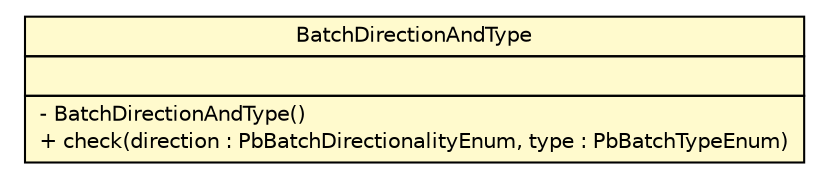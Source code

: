 #!/usr/local/bin/dot
#
# Class diagram 
# Generated by UMLGraph version R5_6 (http://www.umlgraph.org/)
#

digraph G {
	edge [fontname="Helvetica",fontsize=10,labelfontname="Helvetica",labelfontsize=10];
	node [fontname="Helvetica",fontsize=10,shape=plaintext];
	nodesep=0.25;
	ranksep=0.5;
	// org.ietf.nea.pb.validate.rules.BatchDirectionAndType
	c23641 [label=<<table title="org.ietf.nea.pb.validate.rules.BatchDirectionAndType" border="0" cellborder="1" cellspacing="0" cellpadding="2" port="p" bgcolor="lemonChiffon" href="./BatchDirectionAndType.html">
		<tr><td><table border="0" cellspacing="0" cellpadding="1">
<tr><td align="center" balign="center"> BatchDirectionAndType </td></tr>
		</table></td></tr>
		<tr><td><table border="0" cellspacing="0" cellpadding="1">
<tr><td align="left" balign="left">  </td></tr>
		</table></td></tr>
		<tr><td><table border="0" cellspacing="0" cellpadding="1">
<tr><td align="left" balign="left"> - BatchDirectionAndType() </td></tr>
<tr><td align="left" balign="left"> + check(direction : PbBatchDirectionalityEnum, type : PbBatchTypeEnum) </td></tr>
		</table></td></tr>
		</table>>, URL="./BatchDirectionAndType.html", fontname="Helvetica", fontcolor="black", fontsize=10.0];
}

